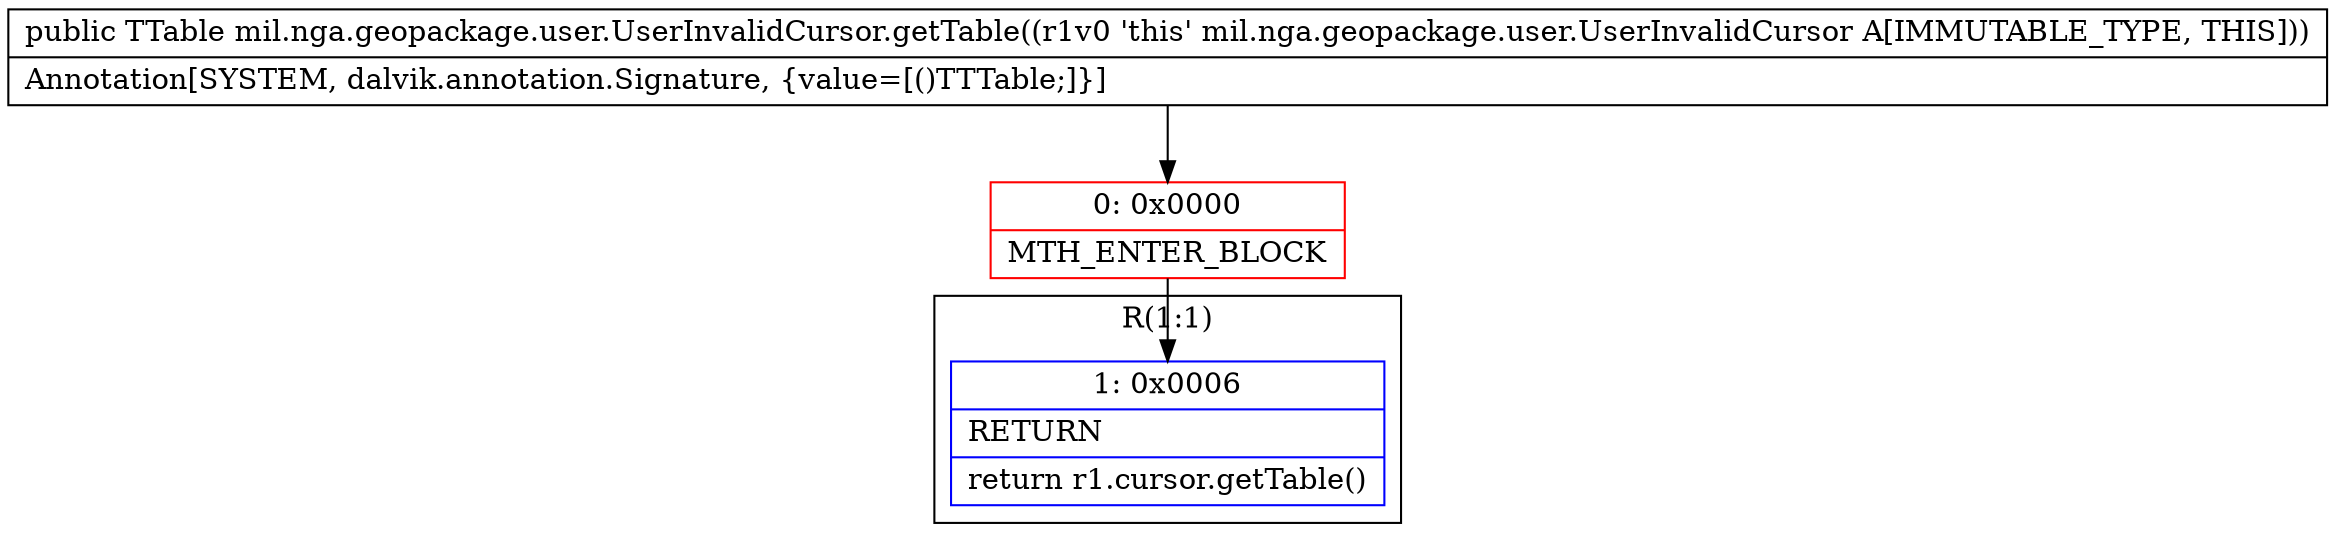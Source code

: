 digraph "CFG formil.nga.geopackage.user.UserInvalidCursor.getTable()Lmil\/nga\/geopackage\/user\/UserTable;" {
subgraph cluster_Region_351436715 {
label = "R(1:1)";
node [shape=record,color=blue];
Node_1 [shape=record,label="{1\:\ 0x0006|RETURN\l|return r1.cursor.getTable()\l}"];
}
Node_0 [shape=record,color=red,label="{0\:\ 0x0000|MTH_ENTER_BLOCK\l}"];
MethodNode[shape=record,label="{public TTable mil.nga.geopackage.user.UserInvalidCursor.getTable((r1v0 'this' mil.nga.geopackage.user.UserInvalidCursor A[IMMUTABLE_TYPE, THIS]))  | Annotation[SYSTEM, dalvik.annotation.Signature, \{value=[()TTTable;]\}]\l}"];
MethodNode -> Node_0;
Node_0 -> Node_1;
}

